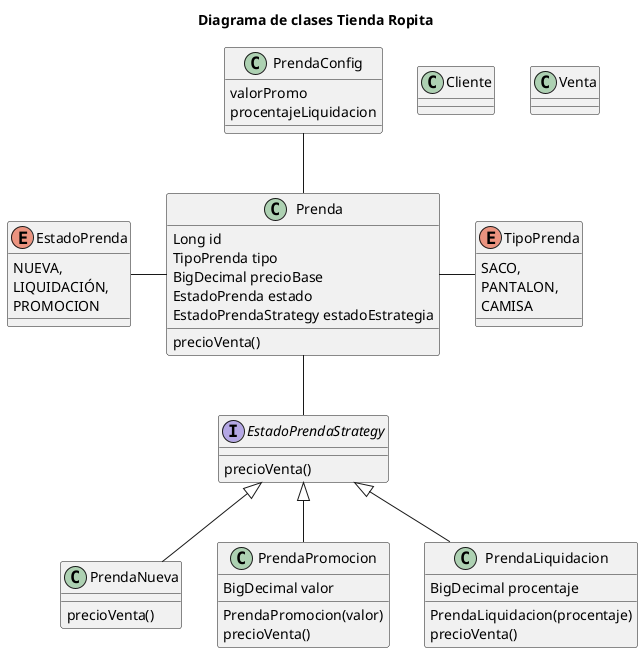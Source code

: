 @startuml
Title Diagrama de clases Tienda Ropita
class Prenda {
	Long id
	TipoPrenda tipo
	BigDecimal precioBase
	EstadoPrenda estado
	EstadoPrendaStrategy estadoEstrategia
	
	precioVenta()
}
class PrendaConfig{
	valorPromo
	procentajeLiquidacion
}
enum TipoPrenda {
	SACO,
	PANTALON,
	CAMISA
}
enum EstadoPrenda {
	NUEVA,
	LIQUIDACIÓN,
	PROMOCION
}
interface EstadoPrendaStrategy {
	precioVenta()
}
class PrendaNueva {
	precioVenta()
}
class PrendaPromocion{
	BigDecimal valor
	
	PrendaPromocion(valor)
	precioVenta()
}
class PrendaLiquidacion {
	BigDecimal procentaje
	PrendaLiquidacion(procentaje)
	precioVenta()
}
class Cliente {
}
class Venta {
}
Prenda --right TipoPrenda
Prenda --left  EstadoPrenda
Prenda --up PrendaConfig
Prenda -- EstadoPrendaStrategy
EstadoPrendaStrategy <|-- PrendaNueva
EstadoPrendaStrategy <|-- PrendaPromocion
EstadoPrendaStrategy <|-- PrendaLiquidacion
@enduml
